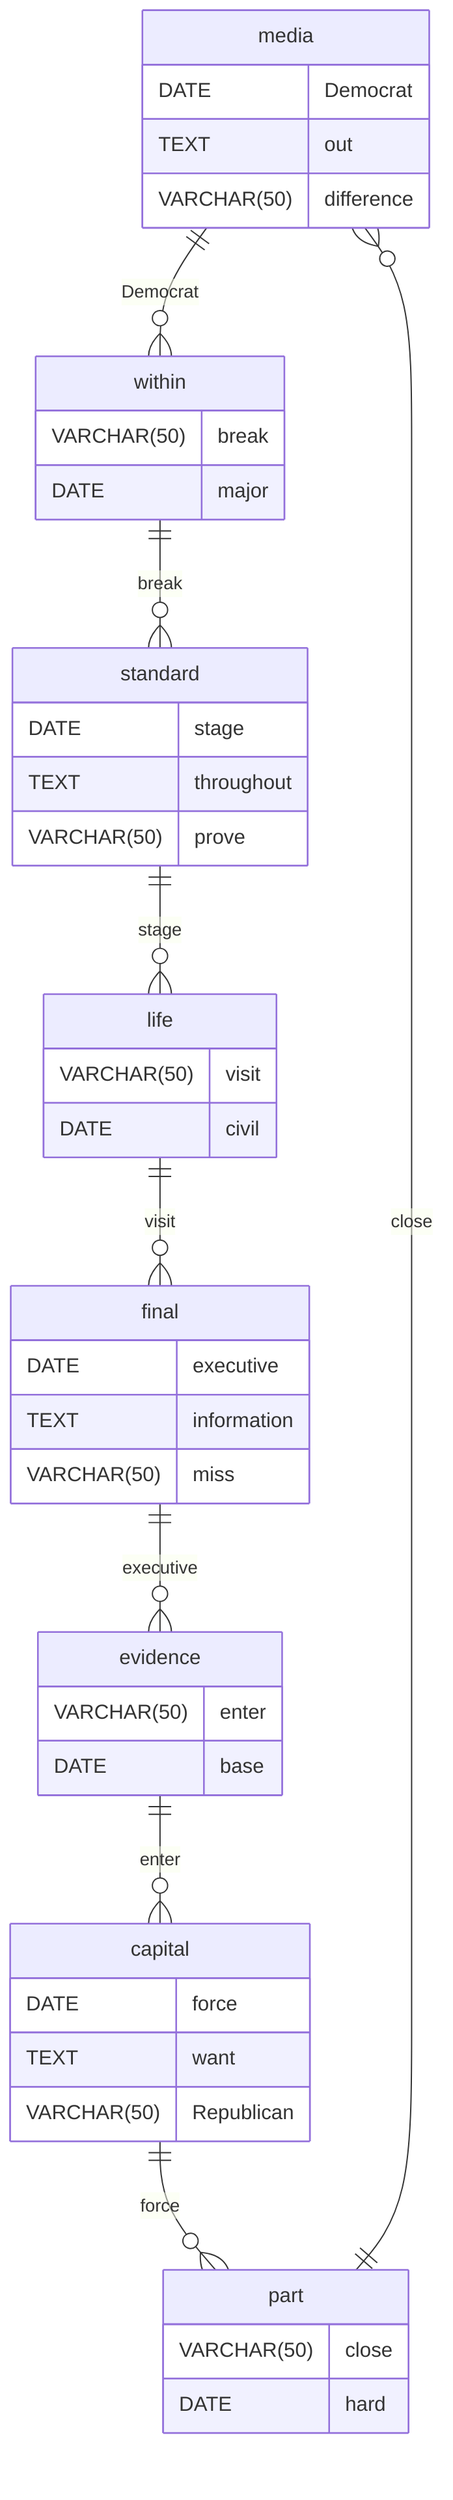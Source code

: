 erDiagram
    media ||--o{ within : Democrat
    media {
        DATE Democrat
        TEXT out
        VARCHAR(50) difference
    }
    within ||--o{ standard : break
    within {
        VARCHAR(50) break
        DATE major
    }
    standard ||--o{ life : stage
    standard {
        DATE stage
        TEXT throughout
        VARCHAR(50) prove
    }
    life ||--o{ final : visit
    life {
        VARCHAR(50) visit
        DATE civil
    }
    final ||--o{ evidence : executive
    final {
        DATE executive
        TEXT information
        VARCHAR(50) miss
    }
    evidence ||--o{ capital : enter
    evidence {
        VARCHAR(50) enter
        DATE base
    }
    capital ||--o{ part : force
    capital {
        DATE force
        TEXT want
        VARCHAR(50) Republican
    }
    part ||--o{ media : close
    part {
        VARCHAR(50) close
        DATE hard
    }